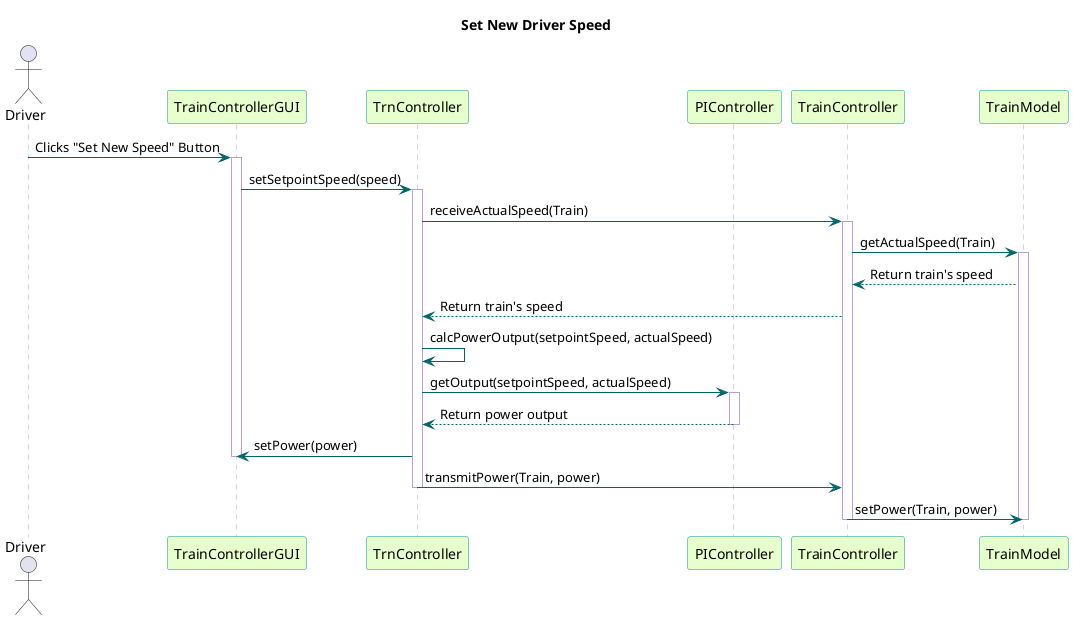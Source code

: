 @startuml

title Set New Driver Speed

skinparam sequence {
	BackgroundColor transparent
	ParticipantBackgroundColor #e6ffcc
	ParticipantBorderColor 	#049595
	PackageBorderCOlor  #049595
	ArrowColor #006666
	LifeLineBorderColor #c09cd9
}

actor Driver
participant TrainControllerGUI
participant TrnController
participant PIController
participant TrainController
participant TrainModel

Driver -> TrainControllerGUI : Clicks "Set New Speed" Button
activate TrainControllerGUI

TrainControllerGUI -> TrnController : setSetpointSpeed(speed)
activate TrnController

TrnController -> TrainController : receiveActualSpeed(Train)
activate TrainController

TrainController -> TrainModel : getActualSpeed(Train)
activate TrainModel

TrainModel --> TrainController : Return train's speed

TrainController --> TrnController : Return train's speed

TrnController -> TrnController : calcPowerOutput(setpointSpeed, actualSpeed)

TrnController -> PIController : getOutput(setpointSpeed, actualSpeed)
activate PIController

PIController --> TrnController : Return power output
deactivate PIController

TrnController -> TrainControllerGUI : setPower(power)
deactivate TrainControllerGUI

TrnController -> TrainController : transmitPower(Train, power)
deactivate TrnController

TrainController -> TrainModel : setPower(Train, power)
deactivate TrainController
deactivate TrainModel

@enduml